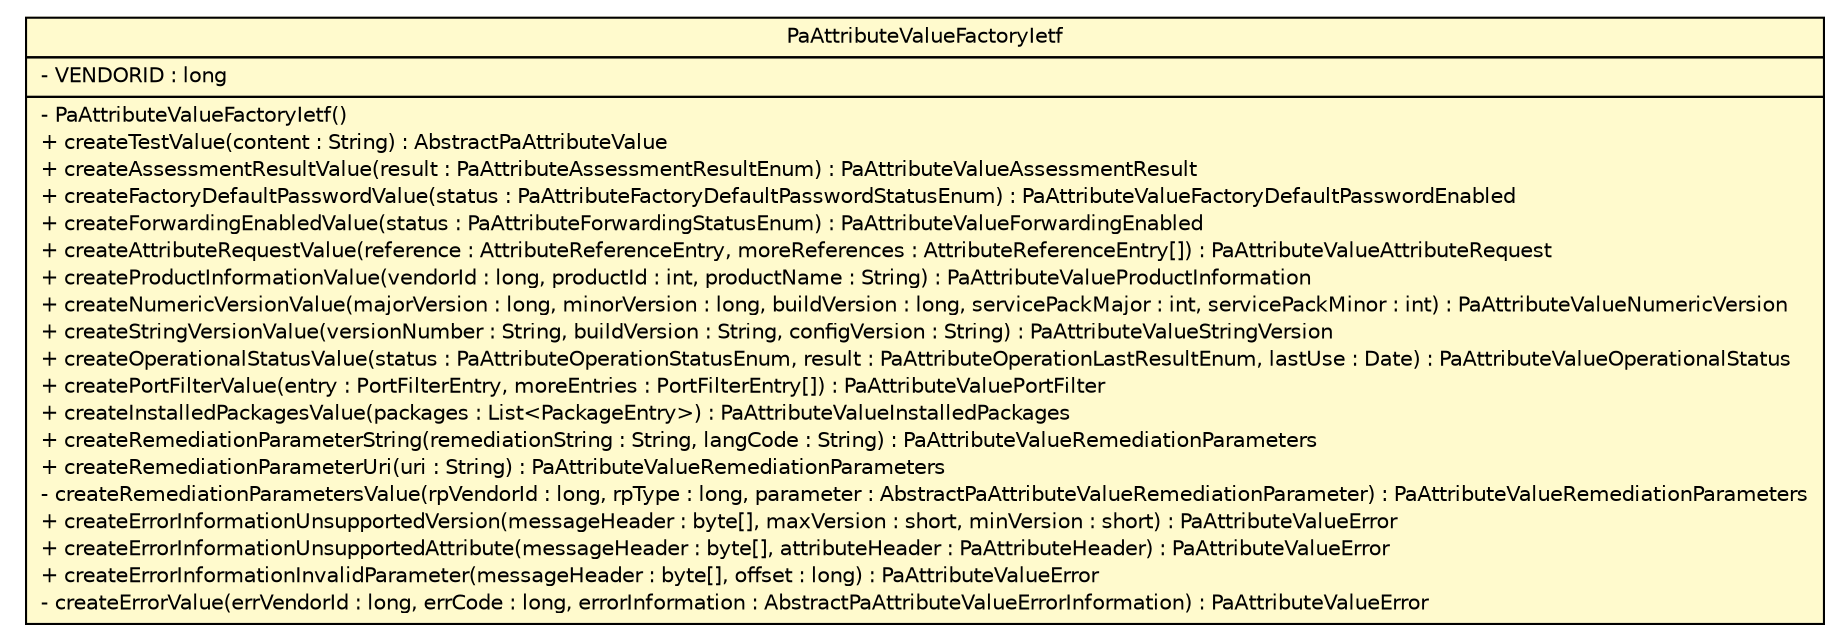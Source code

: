#!/usr/local/bin/dot
#
# Class diagram 
# Generated by UMLGraph version R5_6 (http://www.umlgraph.org/)
#

digraph G {
	edge [fontname="Helvetica",fontsize=10,labelfontname="Helvetica",labelfontsize=10];
	node [fontname="Helvetica",fontsize=10,shape=plaintext];
	nodesep=0.25;
	ranksep=0.5;
	// org.ietf.nea.pa.attribute.PaAttributeValueFactoryIetf
	c74016 [label=<<table title="org.ietf.nea.pa.attribute.PaAttributeValueFactoryIetf" border="0" cellborder="1" cellspacing="0" cellpadding="2" port="p" bgcolor="lemonChiffon" href="./PaAttributeValueFactoryIetf.html">
		<tr><td><table border="0" cellspacing="0" cellpadding="1">
<tr><td align="center" balign="center"> PaAttributeValueFactoryIetf </td></tr>
		</table></td></tr>
		<tr><td><table border="0" cellspacing="0" cellpadding="1">
<tr><td align="left" balign="left"> - VENDORID : long </td></tr>
		</table></td></tr>
		<tr><td><table border="0" cellspacing="0" cellpadding="1">
<tr><td align="left" balign="left"> - PaAttributeValueFactoryIetf() </td></tr>
<tr><td align="left" balign="left"> + createTestValue(content : String) : AbstractPaAttributeValue </td></tr>
<tr><td align="left" balign="left"> + createAssessmentResultValue(result : PaAttributeAssessmentResultEnum) : PaAttributeValueAssessmentResult </td></tr>
<tr><td align="left" balign="left"> + createFactoryDefaultPasswordValue(status : PaAttributeFactoryDefaultPasswordStatusEnum) : PaAttributeValueFactoryDefaultPasswordEnabled </td></tr>
<tr><td align="left" balign="left"> + createForwardingEnabledValue(status : PaAttributeForwardingStatusEnum) : PaAttributeValueForwardingEnabled </td></tr>
<tr><td align="left" balign="left"> + createAttributeRequestValue(reference : AttributeReferenceEntry, moreReferences : AttributeReferenceEntry[]) : PaAttributeValueAttributeRequest </td></tr>
<tr><td align="left" balign="left"> + createProductInformationValue(vendorId : long, productId : int, productName : String) : PaAttributeValueProductInformation </td></tr>
<tr><td align="left" balign="left"> + createNumericVersionValue(majorVersion : long, minorVersion : long, buildVersion : long, servicePackMajor : int, servicePackMinor : int) : PaAttributeValueNumericVersion </td></tr>
<tr><td align="left" balign="left"> + createStringVersionValue(versionNumber : String, buildVersion : String, configVersion : String) : PaAttributeValueStringVersion </td></tr>
<tr><td align="left" balign="left"> + createOperationalStatusValue(status : PaAttributeOperationStatusEnum, result : PaAttributeOperationLastResultEnum, lastUse : Date) : PaAttributeValueOperationalStatus </td></tr>
<tr><td align="left" balign="left"> + createPortFilterValue(entry : PortFilterEntry, moreEntries : PortFilterEntry[]) : PaAttributeValuePortFilter </td></tr>
<tr><td align="left" balign="left"> + createInstalledPackagesValue(packages : List&lt;PackageEntry&gt;) : PaAttributeValueInstalledPackages </td></tr>
<tr><td align="left" balign="left"> + createRemediationParameterString(remediationString : String, langCode : String) : PaAttributeValueRemediationParameters </td></tr>
<tr><td align="left" balign="left"> + createRemediationParameterUri(uri : String) : PaAttributeValueRemediationParameters </td></tr>
<tr><td align="left" balign="left"> - createRemediationParametersValue(rpVendorId : long, rpType : long, parameter : AbstractPaAttributeValueRemediationParameter) : PaAttributeValueRemediationParameters </td></tr>
<tr><td align="left" balign="left"> + createErrorInformationUnsupportedVersion(messageHeader : byte[], maxVersion : short, minVersion : short) : PaAttributeValueError </td></tr>
<tr><td align="left" balign="left"> + createErrorInformationUnsupportedAttribute(messageHeader : byte[], attributeHeader : PaAttributeHeader) : PaAttributeValueError </td></tr>
<tr><td align="left" balign="left"> + createErrorInformationInvalidParameter(messageHeader : byte[], offset : long) : PaAttributeValueError </td></tr>
<tr><td align="left" balign="left"> - createErrorValue(errVendorId : long, errCode : long, errorInformation : AbstractPaAttributeValueErrorInformation) : PaAttributeValueError </td></tr>
		</table></td></tr>
		</table>>, URL="./PaAttributeValueFactoryIetf.html", fontname="Helvetica", fontcolor="black", fontsize=10.0];
}

